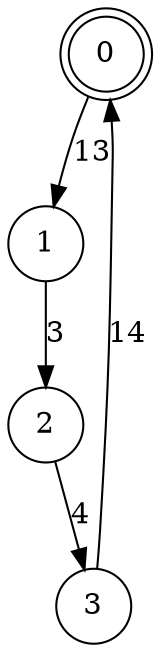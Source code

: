 digraph automaton { 
	 node [shape = doublecircle]; 0 ;
	 node [shape = circle];
	 size = "7.5,10";
	 0 -> 1 [ label = "13" ];
	 1 -> 2 [ label = "3" ];
	 2 -> 3 [ label = "4" ];
	 3 -> 0 [ label = "14" ];
}
